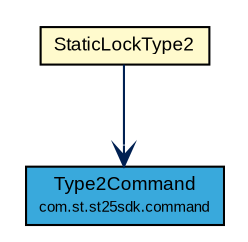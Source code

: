 #!/usr/local/bin/dot
#
# Class diagram 
# Generated by UMLGraph version R5_7_2-3-gee82a7 (http://www.umlgraph.org/)
#

digraph G {
	edge [fontname="arial",fontsize=10,labelfontname="arial",labelfontsize=10];
	node [fontname="arial",fontsize=10,shape=plaintext];
	nodesep=0.25;
	ranksep=0.5;
	// com.st.st25sdk.command.Type2Command
	c49089 [label=<<table title="com.st.st25sdk.command.Type2Command" border="0" cellborder="1" cellspacing="0" cellpadding="2" port="p" bgcolor="#39a9dc" href="../command/Type2Command.html">
		<tr><td><table border="0" cellspacing="0" cellpadding="1">
<tr><td align="center" balign="center"> Type2Command </td></tr>
<tr><td align="center" balign="center"><font point-size="7.0"> com.st.st25sdk.command </font></td></tr>
		</table></td></tr>
		</table>>, URL="../command/Type2Command.html", fontname="arial", fontcolor="black", fontsize=9.0];
	// com.st.st25sdk.type2.StaticLockType2
	c49156 [label=<<table title="com.st.st25sdk.type2.StaticLockType2" border="0" cellborder="1" cellspacing="0" cellpadding="2" port="p" bgcolor="lemonChiffon" href="./StaticLockType2.html">
		<tr><td><table border="0" cellspacing="0" cellpadding="1">
<tr><td align="center" balign="center"> StaticLockType2 </td></tr>
		</table></td></tr>
		</table>>, URL="./StaticLockType2.html", fontname="arial", fontcolor="black", fontsize=9.0];
	// com.st.st25sdk.type2.StaticLockType2 NAVASSOC com.st.st25sdk.command.Type2Command
	c49156:p -> c49089:p [taillabel="", label="", headlabel="", fontname="arial", fontcolor="#002052", fontsize=10.0, color="#002052", arrowhead=open];
}

